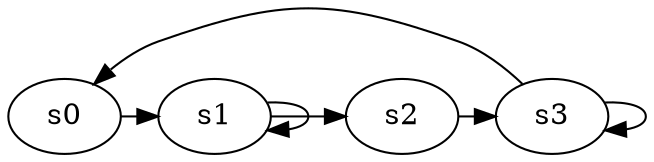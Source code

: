 digraph game_0409_cycle_4 {
    s0 [name="s0", player=1];
    s1 [name="s1", player=0];
    s2 [name="s2", player=1, target=1];
    s3 [name="s3", player=1];

    s0 -> s1 [constraint="time % 2 == 0 && !(time % 3 == 0)"];
    s1 -> s2 [constraint="!(time % 3 == 0)"];
    s2 -> s3 [constraint="time == 4 || time == 10 || time == 13 || time == 14"];
    s3 -> s0 [constraint="time % 3 == 1"];
    s1 -> s1 [constraint="time % 4 == 0"];
    s3 -> s3 [constraint="time % 3 == 0"];
}
